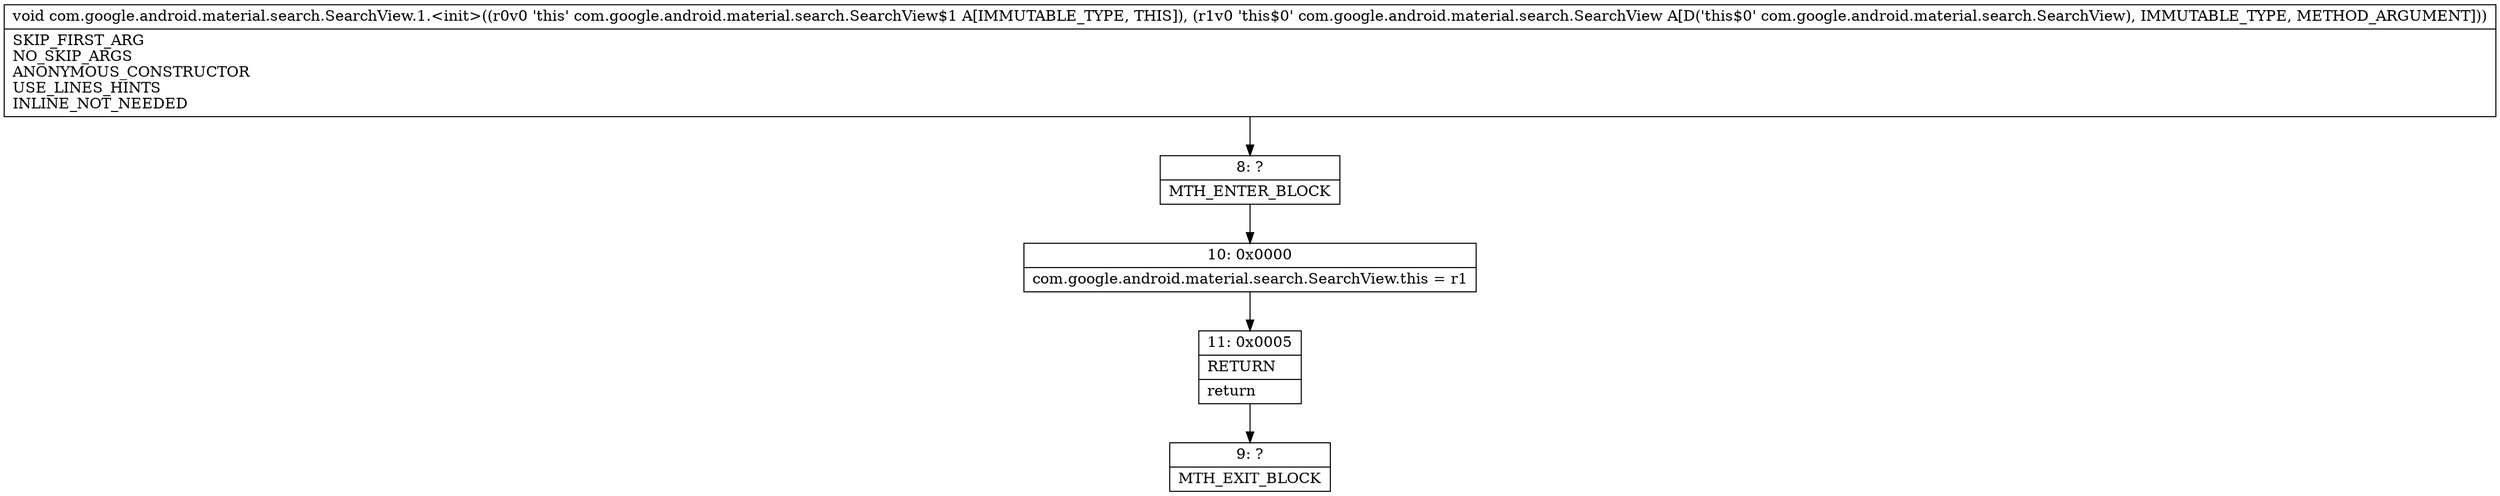 digraph "CFG forcom.google.android.material.search.SearchView.1.\<init\>(Lcom\/google\/android\/material\/search\/SearchView;)V" {
Node_8 [shape=record,label="{8\:\ ?|MTH_ENTER_BLOCK\l}"];
Node_10 [shape=record,label="{10\:\ 0x0000|com.google.android.material.search.SearchView.this = r1\l}"];
Node_11 [shape=record,label="{11\:\ 0x0005|RETURN\l|return\l}"];
Node_9 [shape=record,label="{9\:\ ?|MTH_EXIT_BLOCK\l}"];
MethodNode[shape=record,label="{void com.google.android.material.search.SearchView.1.\<init\>((r0v0 'this' com.google.android.material.search.SearchView$1 A[IMMUTABLE_TYPE, THIS]), (r1v0 'this$0' com.google.android.material.search.SearchView A[D('this$0' com.google.android.material.search.SearchView), IMMUTABLE_TYPE, METHOD_ARGUMENT]))  | SKIP_FIRST_ARG\lNO_SKIP_ARGS\lANONYMOUS_CONSTRUCTOR\lUSE_LINES_HINTS\lINLINE_NOT_NEEDED\l}"];
MethodNode -> Node_8;Node_8 -> Node_10;
Node_10 -> Node_11;
Node_11 -> Node_9;
}

